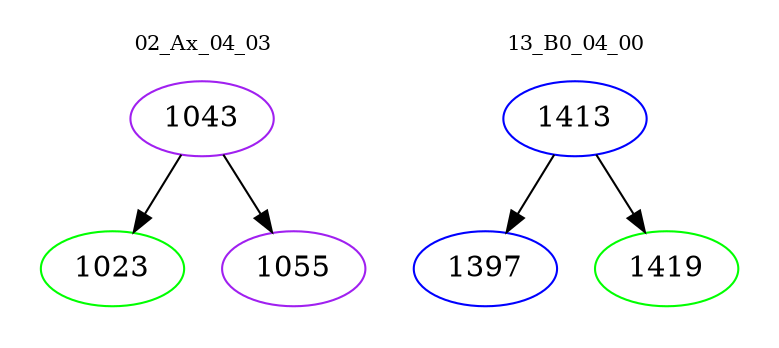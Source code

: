 digraph{
subgraph cluster_0 {
color = white
label = "02_Ax_04_03";
fontsize=10;
T0_1043 [label="1043", color="purple"]
T0_1043 -> T0_1023 [color="black"]
T0_1023 [label="1023", color="green"]
T0_1043 -> T0_1055 [color="black"]
T0_1055 [label="1055", color="purple"]
}
subgraph cluster_1 {
color = white
label = "13_B0_04_00";
fontsize=10;
T1_1413 [label="1413", color="blue"]
T1_1413 -> T1_1397 [color="black"]
T1_1397 [label="1397", color="blue"]
T1_1413 -> T1_1419 [color="black"]
T1_1419 [label="1419", color="green"]
}
}
